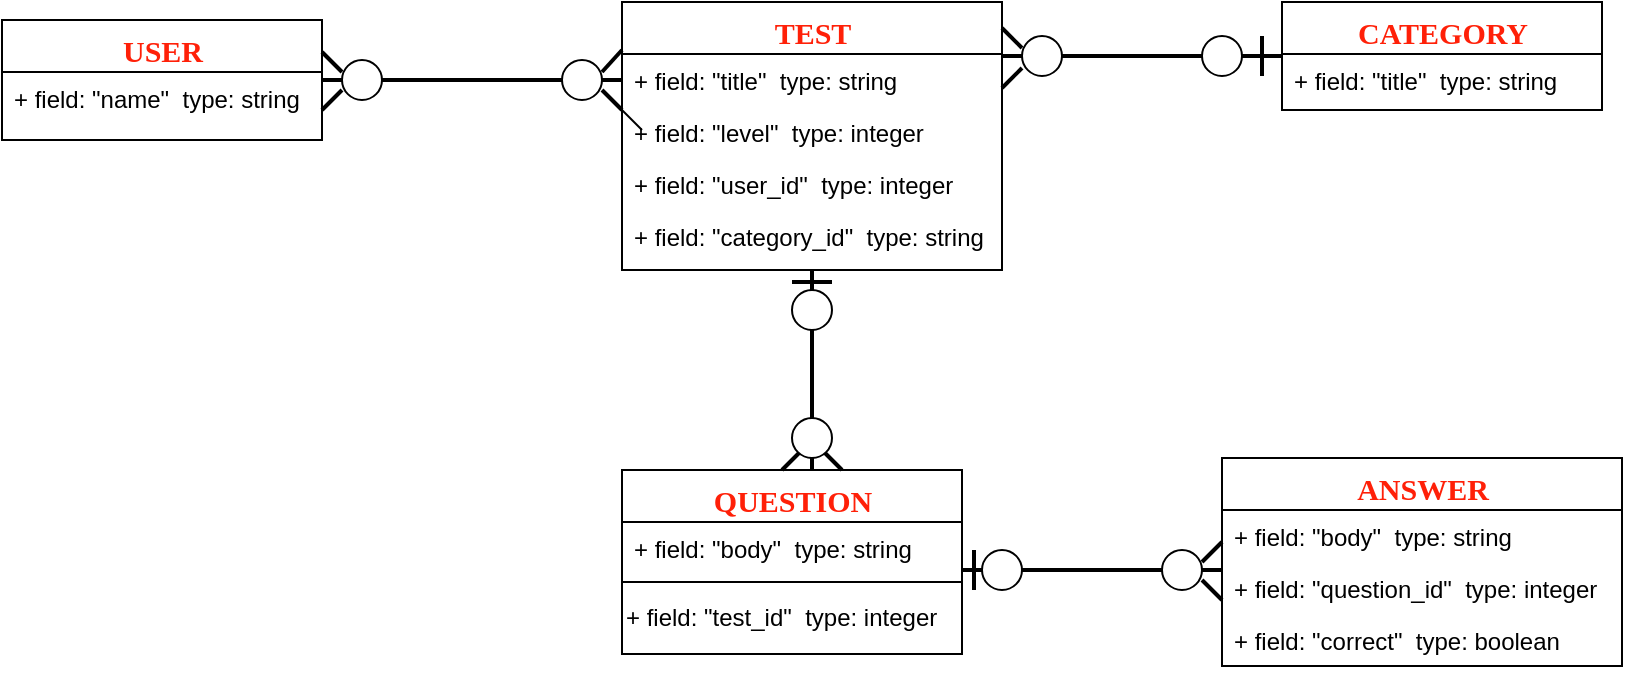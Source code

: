 <mxfile version="12.7.0" type="github"><diagram name="Page-1" id="6133507b-19e7-1e82-6fc7-422aa6c4b21f"><mxGraphModel dx="1365" dy="763" grid="1" gridSize="10" guides="1" tooltips="1" connect="1" arrows="1" fold="1" page="1" pageScale="1" pageWidth="1100" pageHeight="850" background="#ffffff" math="0" shadow="0"><root><mxCell id="0"/><mxCell id="1" parent="0"/><mxCell id="235556782a83e6d0-1" value="&lt;font color=&quot;#ff2008&quot; style=&quot;font-size: 15px&quot;&gt;CATEGORY&lt;/font&gt;" style="swimlane;html=1;fontStyle=1;align=center;verticalAlign=top;childLayout=stackLayout;horizontal=1;startSize=26;horizontalStack=0;resizeParent=1;resizeLast=0;collapsible=1;marginBottom=0;swimlaneFillColor=#ffffff;rounded=0;shadow=0;comic=0;labelBackgroundColor=none;strokeWidth=1;fillColor=none;fontFamily=Verdana;fontSize=12" parent="1" vertex="1"><mxGeometry x="790" y="136" width="160" height="54" as="geometry"/></mxCell><mxCell id="235556782a83e6d0-2" value="+ field: &quot;title&quot;&amp;nbsp; type: string" style="text;html=1;strokeColor=none;fillColor=none;align=left;verticalAlign=top;spacingLeft=4;spacingRight=4;whiteSpace=wrap;overflow=hidden;rotatable=0;points=[[0,0.5],[1,0.5]];portConstraint=eastwest;" parent="235556782a83e6d0-1" vertex="1"><mxGeometry y="26" width="160" height="26" as="geometry"/></mxCell><mxCell id="78961159f06e98e8-17" value="&lt;font color=&quot;#ff2008&quot; style=&quot;font-size: 15px&quot;&gt;USER&lt;/font&gt;" style="swimlane;html=1;fontStyle=1;align=center;verticalAlign=top;childLayout=stackLayout;horizontal=1;startSize=26;horizontalStack=0;resizeParent=1;resizeLast=0;collapsible=1;marginBottom=0;swimlaneFillColor=#ffffff;rounded=0;shadow=0;comic=0;labelBackgroundColor=none;strokeWidth=1;fillColor=none;fontFamily=Verdana;fontSize=12" parent="1" vertex="1"><mxGeometry x="150" y="145" width="160" height="60" as="geometry"/></mxCell><mxCell id="K55rcfOIzjkC_PTbh25R-18" value="" style="endArrow=none;html=1;strokeWidth=2;" parent="78961159f06e98e8-17" edge="1"><mxGeometry width="50" height="50" relative="1" as="geometry"><mxPoint x="160" y="45" as="sourcePoint"/><mxPoint x="170" y="35" as="targetPoint"/></mxGeometry></mxCell><mxCell id="78961159f06e98e8-23" value="+ field: &quot;name&quot;&amp;nbsp; type: string" style="text;html=1;strokeColor=none;fillColor=none;align=left;verticalAlign=top;spacingLeft=4;spacingRight=4;whiteSpace=wrap;overflow=hidden;rotatable=0;points=[[0,0.5],[1,0.5]];portConstraint=eastwest;" parent="78961159f06e98e8-17" vertex="1"><mxGeometry y="26" width="160" height="26" as="geometry"/></mxCell><mxCell id="78961159f06e98e8-43" value="&lt;font color=&quot;#ff2008&quot; style=&quot;font-size: 15px&quot;&gt;TEST&lt;/font&gt;" style="swimlane;html=1;fontStyle=1;align=center;verticalAlign=top;childLayout=stackLayout;horizontal=1;startSize=26;horizontalStack=0;resizeParent=1;resizeLast=0;collapsible=1;marginBottom=0;swimlaneFillColor=#ffffff;rounded=0;shadow=0;comic=0;labelBackgroundColor=none;strokeWidth=1;fillColor=none;fontFamily=Verdana;fontSize=12" parent="1" vertex="1"><mxGeometry x="460" y="136" width="190" height="134" as="geometry"/></mxCell><mxCell id="K55rcfOIzjkC_PTbh25R-10" value="" style="endArrow=none;html=1;strokeWidth=2;" parent="78961159f06e98e8-43" edge="1"><mxGeometry width="50" height="50" relative="1" as="geometry"><mxPoint x="-10" y="35" as="sourcePoint"/><mxPoint y="24" as="targetPoint"/><Array as="points"><mxPoint y="24"/></Array></mxGeometry></mxCell><mxCell id="78961159f06e98e8-44" value="+ field: &quot;title&quot;&amp;nbsp; type: string" style="text;html=1;strokeColor=none;fillColor=none;align=left;verticalAlign=top;spacingLeft=4;spacingRight=4;whiteSpace=wrap;overflow=hidden;rotatable=0;points=[[0,0.5],[1,0.5]];portConstraint=eastwest;" parent="78961159f06e98e8-43" vertex="1"><mxGeometry y="26" width="190" height="26" as="geometry"/></mxCell><mxCell id="78961159f06e98e8-45" value="+ field: &quot;level&quot;&amp;nbsp; type: integer" style="text;html=1;strokeColor=none;fillColor=none;align=left;verticalAlign=top;spacingLeft=4;spacingRight=4;whiteSpace=wrap;overflow=hidden;rotatable=0;points=[[0,0.5],[1,0.5]];portConstraint=eastwest;" parent="78961159f06e98e8-43" vertex="1"><mxGeometry y="52" width="190" height="26" as="geometry"/></mxCell><mxCell id="78961159f06e98e8-52" value="+ field: &quot;user_id&quot;&amp;nbsp; type: integer" style="text;html=1;strokeColor=none;fillColor=none;align=left;verticalAlign=top;spacingLeft=4;spacingRight=4;whiteSpace=wrap;overflow=hidden;rotatable=0;points=[[0,0.5],[1,0.5]];portConstraint=eastwest;" parent="78961159f06e98e8-43" vertex="1"><mxGeometry y="78" width="190" height="26" as="geometry"/></mxCell><mxCell id="b94bc138ca980ef-2" value="+ field: &quot;category_id&quot;&amp;nbsp; type: string" style="text;html=1;strokeColor=none;fillColor=none;align=left;verticalAlign=top;spacingLeft=4;spacingRight=4;whiteSpace=wrap;overflow=hidden;rotatable=0;points=[[0,0.5],[1,0.5]];portConstraint=eastwest;" parent="78961159f06e98e8-43" vertex="1"><mxGeometry y="104" width="190" height="26" as="geometry"/></mxCell><mxCell id="78961159f06e98e8-69" value="&lt;font style=&quot;font-size: 15px&quot; color=&quot;#ff2008&quot;&gt;QUESTION&lt;/font&gt;" style="swimlane;html=1;fontStyle=1;align=center;verticalAlign=top;childLayout=stackLayout;horizontal=1;startSize=26;horizontalStack=0;resizeParent=1;resizeLast=0;collapsible=1;marginBottom=0;swimlaneFillColor=#ffffff;rounded=0;shadow=0;comic=0;labelBackgroundColor=none;strokeWidth=1;fillColor=none;fontFamily=Verdana;fontSize=12" parent="1" vertex="1"><mxGeometry x="460" y="370" width="170" height="92" as="geometry"/></mxCell><mxCell id="78961159f06e98e8-70" value="+ field: &quot;body&quot;&amp;nbsp; type: string" style="text;html=1;strokeColor=none;fillColor=none;align=left;verticalAlign=top;spacingLeft=4;spacingRight=4;whiteSpace=wrap;overflow=hidden;rotatable=0;points=[[0,0.5],[1,0.5]];portConstraint=eastwest;" parent="78961159f06e98e8-69" vertex="1"><mxGeometry y="26" width="170" height="26" as="geometry"/></mxCell><mxCell id="78961159f06e98e8-77" value="" style="line;html=1;strokeWidth=1;fillColor=none;align=left;verticalAlign=middle;spacingTop=-1;spacingLeft=3;spacingRight=3;rotatable=0;labelPosition=right;points=[];portConstraint=eastwest;" parent="78961159f06e98e8-69" vertex="1"><mxGeometry y="52" width="170" height="8" as="geometry"/></mxCell><mxCell id="K55rcfOIzjkC_PTbh25R-5" value="+ field: &quot;test_id&quot;&amp;nbsp; type: integer" style="text;html=1;" parent="78961159f06e98e8-69" vertex="1"><mxGeometry y="60" width="170" height="30" as="geometry"/></mxCell><mxCell id="78961159f06e98e8-108" value="&lt;font color=&quot;#ff2008&quot; style=&quot;font-size: 15px&quot;&gt;ANSWER&lt;/font&gt;" style="swimlane;html=1;fontStyle=1;align=center;verticalAlign=top;childLayout=stackLayout;horizontal=1;startSize=26;horizontalStack=0;resizeParent=1;resizeLast=0;collapsible=1;marginBottom=0;swimlaneFillColor=#ffffff;rounded=0;shadow=0;comic=0;labelBackgroundColor=none;strokeWidth=1;fillColor=none;fontFamily=Verdana;fontSize=12" parent="1" vertex="1"><mxGeometry x="760" y="364" width="200" height="104" as="geometry"/></mxCell><mxCell id="78961159f06e98e8-109" value="+ field: &quot;body&quot;&amp;nbsp; type: string" style="text;html=1;strokeColor=none;fillColor=none;align=left;verticalAlign=top;spacingLeft=4;spacingRight=4;whiteSpace=wrap;overflow=hidden;rotatable=0;points=[[0,0.5],[1,0.5]];portConstraint=eastwest;" parent="78961159f06e98e8-108" vertex="1"><mxGeometry y="26" width="200" height="26" as="geometry"/></mxCell><mxCell id="K55rcfOIzjkC_PTbh25R-48" value="" style="endArrow=none;html=1;strokeWidth=2;" parent="78961159f06e98e8-108" edge="1"><mxGeometry width="50" height="50" relative="1" as="geometry"><mxPoint x="-10" y="52" as="sourcePoint"/><mxPoint y="42" as="targetPoint"/></mxGeometry></mxCell><mxCell id="78961159f06e98e8-110" value="&lt;span style=&quot;white-space: nowrap&quot;&gt;+ field: &quot;question_id&quot;&amp;nbsp; type: integer&lt;/span&gt;" style="text;html=1;strokeColor=none;fillColor=none;align=left;verticalAlign=top;spacingLeft=4;spacingRight=4;whiteSpace=wrap;overflow=hidden;rotatable=0;points=[[0,0.5],[1,0.5]];portConstraint=eastwest;" parent="78961159f06e98e8-108" vertex="1"><mxGeometry y="52" width="200" height="26" as="geometry"/></mxCell><mxCell id="78961159f06e98e8-117" value="+ field: &quot;correct&quot;&amp;nbsp; type: boolean" style="text;html=1;strokeColor=none;fillColor=none;align=left;verticalAlign=top;spacingLeft=4;spacingRight=4;whiteSpace=wrap;overflow=hidden;rotatable=0;points=[[0,0.5],[1,0.5]];portConstraint=eastwest;" parent="78961159f06e98e8-108" vertex="1"><mxGeometry y="78" width="200" height="26" as="geometry"/></mxCell><mxCell id="78961159f06e98e8-19" value="" style="line;html=1;strokeWidth=2;fillColor=none;align=left;verticalAlign=middle;spacingTop=-1;spacingLeft=3;spacingRight=3;rotatable=0;labelPosition=right;points=[];portConstraint=eastwest;" parent="1" vertex="1"><mxGeometry x="310" y="171" width="150" height="8" as="geometry"/></mxCell><mxCell id="K55rcfOIzjkC_PTbh25R-6" value="" style="ellipse;whiteSpace=wrap;html=1;" parent="1" vertex="1"><mxGeometry x="430" y="165" width="20" height="20" as="geometry"/></mxCell><mxCell id="K55rcfOIzjkC_PTbh25R-15" value="" style="endArrow=none;html=1;strokeWidth=2;" parent="1" edge="1"><mxGeometry width="50" height="50" relative="1" as="geometry"><mxPoint x="450" y="180" as="sourcePoint"/><mxPoint x="460" y="190" as="targetPoint"/></mxGeometry></mxCell><mxCell id="K55rcfOIzjkC_PTbh25R-16" value="" style="ellipse;whiteSpace=wrap;html=1;" parent="1" vertex="1"><mxGeometry x="320" y="165" width="20" height="20" as="geometry"/></mxCell><mxCell id="K55rcfOIzjkC_PTbh25R-17" value="" style="endArrow=none;html=1;" parent="1" edge="1"><mxGeometry width="50" height="50" relative="1" as="geometry"><mxPoint x="460" y="190" as="sourcePoint"/><mxPoint x="470" y="200" as="targetPoint"/></mxGeometry></mxCell><mxCell id="K55rcfOIzjkC_PTbh25R-19" value="" style="endArrow=none;html=1;strokeWidth=2;" parent="1" edge="1"><mxGeometry width="50" height="50" relative="1" as="geometry"><mxPoint x="310" y="161" as="sourcePoint"/><mxPoint x="320" y="171" as="targetPoint"/></mxGeometry></mxCell><mxCell id="K55rcfOIzjkC_PTbh25R-20" value="" style="line;html=1;strokeWidth=2;fillColor=none;align=left;verticalAlign=middle;spacingTop=-1;spacingLeft=3;spacingRight=3;rotatable=0;labelPosition=right;points=[];portConstraint=eastwest;" parent="1" vertex="1"><mxGeometry x="650" y="159" width="140" height="8" as="geometry"/></mxCell><mxCell id="K55rcfOIzjkC_PTbh25R-21" value="" style="ellipse;whiteSpace=wrap;html=1;" parent="1" vertex="1"><mxGeometry x="660" y="153" width="20" height="20" as="geometry"/></mxCell><mxCell id="K55rcfOIzjkC_PTbh25R-23" value="" style="endArrow=none;html=1;strokeWidth=2;" parent="1" edge="1"><mxGeometry width="50" height="50" relative="1" as="geometry"><mxPoint x="650" y="149" as="sourcePoint"/><mxPoint x="660" y="159" as="targetPoint"/></mxGeometry></mxCell><mxCell id="K55rcfOIzjkC_PTbh25R-24" value="" style="endArrow=none;html=1;strokeWidth=2;" parent="1" edge="1"><mxGeometry width="50" height="50" relative="1" as="geometry"><mxPoint x="650" y="179" as="sourcePoint"/><mxPoint x="660" y="169" as="targetPoint"/></mxGeometry></mxCell><mxCell id="K55rcfOIzjkC_PTbh25R-25" value="" style="ellipse;whiteSpace=wrap;html=1;" parent="1" vertex="1"><mxGeometry x="750" y="153" width="20" height="20" as="geometry"/></mxCell><mxCell id="K55rcfOIzjkC_PTbh25R-26" value="" style="endArrow=none;html=1;strokeWidth=2;" parent="1" edge="1"><mxGeometry width="50" height="50" relative="1" as="geometry"><mxPoint x="780" y="173" as="sourcePoint"/><mxPoint x="780" y="153" as="targetPoint"/></mxGeometry></mxCell><mxCell id="K55rcfOIzjkC_PTbh25R-27" value="" style="endArrow=none;html=1;strokeWidth=2;entryX=0.5;entryY=1;entryDx=0;entryDy=0;" parent="1" source="K55rcfOIzjkC_PTbh25R-31" target="78961159f06e98e8-43" edge="1"><mxGeometry width="50" height="50" relative="1" as="geometry"><mxPoint x="555" y="370" as="sourcePoint"/><mxPoint x="570" y="300" as="targetPoint"/></mxGeometry></mxCell><mxCell id="K55rcfOIzjkC_PTbh25R-29" value="" style="endArrow=none;html=1;strokeWidth=2;" parent="1" edge="1"><mxGeometry width="50" height="50" relative="1" as="geometry"><mxPoint x="540" y="370" as="sourcePoint"/><mxPoint x="550" y="360" as="targetPoint"/></mxGeometry></mxCell><mxCell id="K55rcfOIzjkC_PTbh25R-30" value="" style="endArrow=none;html=1;strokeWidth=2;" parent="1" edge="1"><mxGeometry width="50" height="50" relative="1" as="geometry"><mxPoint x="560" y="360" as="sourcePoint"/><mxPoint x="570" y="370" as="targetPoint"/></mxGeometry></mxCell><mxCell id="K55rcfOIzjkC_PTbh25R-31" value="" style="ellipse;whiteSpace=wrap;html=1;" parent="1" vertex="1"><mxGeometry x="545" y="280" width="20" height="20" as="geometry"/></mxCell><mxCell id="K55rcfOIzjkC_PTbh25R-32" value="" style="endArrow=none;html=1;strokeWidth=2;entryX=0.5;entryY=1;entryDx=0;entryDy=0;" parent="1" source="K55rcfOIzjkC_PTbh25R-34" target="K55rcfOIzjkC_PTbh25R-31" edge="1"><mxGeometry width="50" height="50" relative="1" as="geometry"><mxPoint x="555" y="370" as="sourcePoint"/><mxPoint x="555" y="270" as="targetPoint"/></mxGeometry></mxCell><mxCell id="K55rcfOIzjkC_PTbh25R-33" value="" style="endArrow=none;html=1;strokeWidth=2;" parent="1" edge="1"><mxGeometry width="50" height="50" relative="1" as="geometry"><mxPoint x="545" y="276" as="sourcePoint"/><mxPoint x="565" y="276" as="targetPoint"/></mxGeometry></mxCell><mxCell id="K55rcfOIzjkC_PTbh25R-34" value="" style="ellipse;whiteSpace=wrap;html=1;" parent="1" vertex="1"><mxGeometry x="545" y="344" width="20" height="20" as="geometry"/></mxCell><mxCell id="K55rcfOIzjkC_PTbh25R-35" value="" style="endArrow=none;html=1;strokeWidth=2;entryX=0.5;entryY=1;entryDx=0;entryDy=0;" parent="1" target="K55rcfOIzjkC_PTbh25R-34" edge="1"><mxGeometry width="50" height="50" relative="1" as="geometry"><mxPoint x="555" y="370" as="sourcePoint"/><mxPoint x="555" y="300" as="targetPoint"/></mxGeometry></mxCell><mxCell id="K55rcfOIzjkC_PTbh25R-44" value="" style="endArrow=none;html=1;strokeWidth=2;" parent="1" source="K55rcfOIzjkC_PTbh25R-46" edge="1"><mxGeometry width="50" height="50" relative="1" as="geometry"><mxPoint x="640" y="420" as="sourcePoint"/><mxPoint x="760" y="420" as="targetPoint"/></mxGeometry></mxCell><mxCell id="K55rcfOIzjkC_PTbh25R-46" value="" style="ellipse;whiteSpace=wrap;html=1;" parent="1" vertex="1"><mxGeometry x="730" y="410" width="20" height="20" as="geometry"/></mxCell><mxCell id="K55rcfOIzjkC_PTbh25R-47" value="" style="endArrow=none;html=1;strokeWidth=2;exitX=1;exitY=0.5;exitDx=0;exitDy=0;" parent="1" source="K55rcfOIzjkC_PTbh25R-54" target="K55rcfOIzjkC_PTbh25R-46" edge="1"><mxGeometry width="50" height="50" relative="1" as="geometry"><mxPoint x="640" y="420" as="sourcePoint"/><mxPoint x="760" y="420" as="targetPoint"/></mxGeometry></mxCell><mxCell id="K55rcfOIzjkC_PTbh25R-49" value="" style="endArrow=none;html=1;strokeWidth=2;" parent="1" edge="1"><mxGeometry width="50" height="50" relative="1" as="geometry"><mxPoint x="750" y="425" as="sourcePoint"/><mxPoint x="760" y="435" as="targetPoint"/></mxGeometry></mxCell><mxCell id="K55rcfOIzjkC_PTbh25R-54" value="" style="ellipse;whiteSpace=wrap;html=1;" parent="1" vertex="1"><mxGeometry x="640" y="410" width="20" height="20" as="geometry"/></mxCell><mxCell id="K55rcfOIzjkC_PTbh25R-55" value="" style="endArrow=none;html=1;strokeWidth=2;exitX=1;exitY=0.923;exitDx=0;exitDy=0;exitPerimeter=0;" parent="1" source="78961159f06e98e8-70" target="K55rcfOIzjkC_PTbh25R-54" edge="1"><mxGeometry width="50" height="50" relative="1" as="geometry"><mxPoint x="630" y="419.998" as="sourcePoint"/><mxPoint x="730" y="420" as="targetPoint"/></mxGeometry></mxCell><mxCell id="K55rcfOIzjkC_PTbh25R-56" value="" style="endArrow=none;html=1;strokeWidth=2;" parent="1" edge="1"><mxGeometry width="50" height="50" relative="1" as="geometry"><mxPoint x="636" y="430" as="sourcePoint"/><mxPoint x="636" y="410" as="targetPoint"/></mxGeometry></mxCell></root></mxGraphModel></diagram></mxfile>